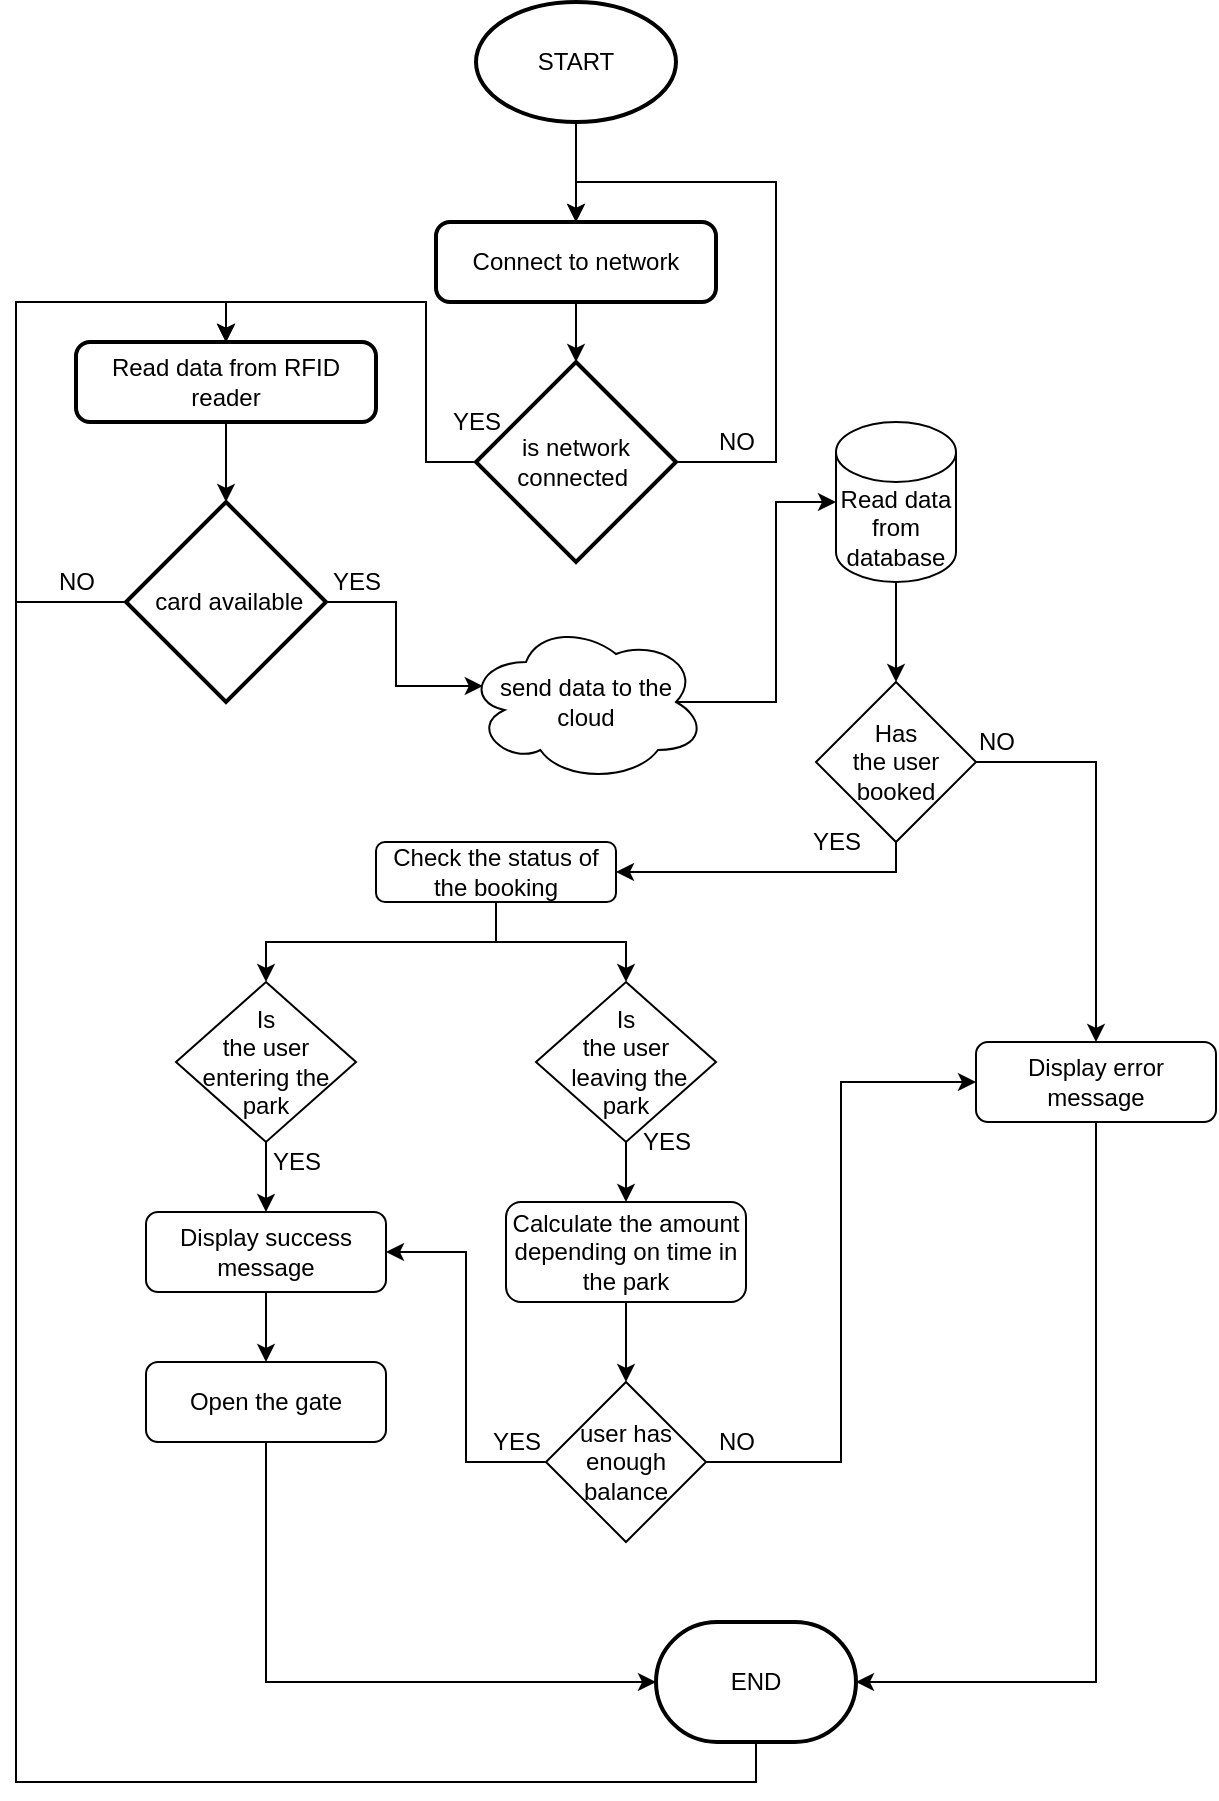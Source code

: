 <mxfile version="13.9.9" type="device"><diagram id="C5RBs43oDa-KdzZeNtuy" name="Page-1"><mxGraphModel dx="852" dy="504" grid="1" gridSize="10" guides="1" tooltips="1" connect="1" arrows="1" fold="1" page="1" pageScale="1" pageWidth="827" pageHeight="1169" math="0" shadow="0"><root><mxCell id="WIyWlLk6GJQsqaUBKTNV-0"/><mxCell id="WIyWlLk6GJQsqaUBKTNV-1" parent="WIyWlLk6GJQsqaUBKTNV-0"/><mxCell id="xQ9fc-NAWuZscE63ci8y-47" value="" style="edgeStyle=orthogonalEdgeStyle;rounded=0;orthogonalLoop=1;jettySize=auto;html=1;" edge="1" parent="WIyWlLk6GJQsqaUBKTNV-1" source="xQ9fc-NAWuZscE63ci8y-0" target="xQ9fc-NAWuZscE63ci8y-1"><mxGeometry relative="1" as="geometry"/></mxCell><mxCell id="xQ9fc-NAWuZscE63ci8y-0" value="START" style="strokeWidth=2;html=1;shape=mxgraph.flowchart.start_1;whiteSpace=wrap;" vertex="1" parent="WIyWlLk6GJQsqaUBKTNV-1"><mxGeometry x="320" y="30" width="100" height="60" as="geometry"/></mxCell><mxCell id="xQ9fc-NAWuZscE63ci8y-4" value="" style="edgeStyle=orthogonalEdgeStyle;rounded=0;orthogonalLoop=1;jettySize=auto;html=1;" edge="1" parent="WIyWlLk6GJQsqaUBKTNV-1" source="xQ9fc-NAWuZscE63ci8y-1" target="xQ9fc-NAWuZscE63ci8y-2"><mxGeometry relative="1" as="geometry"/></mxCell><mxCell id="xQ9fc-NAWuZscE63ci8y-1" value="Connect to network" style="rounded=1;whiteSpace=wrap;html=1;absoluteArcSize=1;arcSize=14;strokeWidth=2;" vertex="1" parent="WIyWlLk6GJQsqaUBKTNV-1"><mxGeometry x="300" y="140" width="140" height="40" as="geometry"/></mxCell><mxCell id="xQ9fc-NAWuZscE63ci8y-8" style="edgeStyle=orthogonalEdgeStyle;rounded=0;orthogonalLoop=1;jettySize=auto;html=1;entryX=0.5;entryY=0;entryDx=0;entryDy=0;" edge="1" parent="WIyWlLk6GJQsqaUBKTNV-1" source="xQ9fc-NAWuZscE63ci8y-2" target="xQ9fc-NAWuZscE63ci8y-7"><mxGeometry relative="1" as="geometry"/></mxCell><mxCell id="xQ9fc-NAWuZscE63ci8y-46" style="edgeStyle=orthogonalEdgeStyle;rounded=0;orthogonalLoop=1;jettySize=auto;html=1;exitX=1;exitY=0.5;exitDx=0;exitDy=0;exitPerimeter=0;entryX=0.5;entryY=0;entryDx=0;entryDy=0;" edge="1" parent="WIyWlLk6GJQsqaUBKTNV-1" source="xQ9fc-NAWuZscE63ci8y-2" target="xQ9fc-NAWuZscE63ci8y-1"><mxGeometry relative="1" as="geometry"><Array as="points"><mxPoint x="470" y="260"/><mxPoint x="470" y="120"/><mxPoint x="370" y="120"/></Array></mxGeometry></mxCell><mxCell id="xQ9fc-NAWuZscE63ci8y-2" value="is network connected&amp;nbsp;" style="strokeWidth=2;html=1;shape=mxgraph.flowchart.decision;whiteSpace=wrap;" vertex="1" parent="WIyWlLk6GJQsqaUBKTNV-1"><mxGeometry x="320" y="210" width="100" height="100" as="geometry"/></mxCell><mxCell id="xQ9fc-NAWuZscE63ci8y-6" value="NO" style="text;html=1;align=center;verticalAlign=middle;resizable=0;points=[];autosize=1;" vertex="1" parent="WIyWlLk6GJQsqaUBKTNV-1"><mxGeometry x="435" y="240" width="30" height="20" as="geometry"/></mxCell><mxCell id="xQ9fc-NAWuZscE63ci8y-10" value="" style="edgeStyle=orthogonalEdgeStyle;rounded=0;orthogonalLoop=1;jettySize=auto;html=1;" edge="1" parent="WIyWlLk6GJQsqaUBKTNV-1" source="xQ9fc-NAWuZscE63ci8y-7" target="xQ9fc-NAWuZscE63ci8y-9"><mxGeometry relative="1" as="geometry"/></mxCell><mxCell id="xQ9fc-NAWuZscE63ci8y-7" value="Read data from RFID reader" style="rounded=1;whiteSpace=wrap;html=1;absoluteArcSize=1;arcSize=14;strokeWidth=2;" vertex="1" parent="WIyWlLk6GJQsqaUBKTNV-1"><mxGeometry x="120" y="200" width="150" height="40" as="geometry"/></mxCell><mxCell id="xQ9fc-NAWuZscE63ci8y-13" style="edgeStyle=orthogonalEdgeStyle;rounded=0;orthogonalLoop=1;jettySize=auto;html=1;exitX=0;exitY=0.5;exitDx=0;exitDy=0;exitPerimeter=0;entryX=0.5;entryY=0;entryDx=0;entryDy=0;" edge="1" parent="WIyWlLk6GJQsqaUBKTNV-1" source="xQ9fc-NAWuZscE63ci8y-9" target="xQ9fc-NAWuZscE63ci8y-7"><mxGeometry relative="1" as="geometry"><Array as="points"><mxPoint x="90" y="330"/><mxPoint x="90" y="180"/><mxPoint x="195" y="180"/></Array></mxGeometry></mxCell><mxCell id="xQ9fc-NAWuZscE63ci8y-19" style="edgeStyle=orthogonalEdgeStyle;rounded=0;orthogonalLoop=1;jettySize=auto;html=1;exitX=1;exitY=0.5;exitDx=0;exitDy=0;exitPerimeter=0;entryX=0.07;entryY=0.4;entryDx=0;entryDy=0;entryPerimeter=0;" edge="1" parent="WIyWlLk6GJQsqaUBKTNV-1" source="xQ9fc-NAWuZscE63ci8y-9" target="xQ9fc-NAWuZscE63ci8y-18"><mxGeometry relative="1" as="geometry"/></mxCell><mxCell id="xQ9fc-NAWuZscE63ci8y-9" value="&amp;nbsp;card available" style="strokeWidth=2;html=1;shape=mxgraph.flowchart.decision;whiteSpace=wrap;" vertex="1" parent="WIyWlLk6GJQsqaUBKTNV-1"><mxGeometry x="145" y="280" width="100" height="100" as="geometry"/></mxCell><mxCell id="xQ9fc-NAWuZscE63ci8y-14" value="NO" style="text;html=1;align=center;verticalAlign=middle;resizable=0;points=[];autosize=1;" vertex="1" parent="WIyWlLk6GJQsqaUBKTNV-1"><mxGeometry x="105" y="310" width="30" height="20" as="geometry"/></mxCell><mxCell id="xQ9fc-NAWuZscE63ci8y-15" value="YES&lt;br&gt;" style="text;html=1;align=center;verticalAlign=middle;resizable=0;points=[];autosize=1;" vertex="1" parent="WIyWlLk6GJQsqaUBKTNV-1"><mxGeometry x="300" y="230" width="40" height="20" as="geometry"/></mxCell><mxCell id="xQ9fc-NAWuZscE63ci8y-21" value="" style="edgeStyle=orthogonalEdgeStyle;rounded=0;orthogonalLoop=1;jettySize=auto;html=1;exitX=0.875;exitY=0.5;exitDx=0;exitDy=0;exitPerimeter=0;" edge="1" parent="WIyWlLk6GJQsqaUBKTNV-1" source="xQ9fc-NAWuZscE63ci8y-18" target="xQ9fc-NAWuZscE63ci8y-20"><mxGeometry relative="1" as="geometry"><Array as="points"><mxPoint x="470" y="380"/><mxPoint x="470" y="280"/></Array></mxGeometry></mxCell><mxCell id="xQ9fc-NAWuZscE63ci8y-18" value="send data to the cloud" style="ellipse;shape=cloud;whiteSpace=wrap;html=1;" vertex="1" parent="WIyWlLk6GJQsqaUBKTNV-1"><mxGeometry x="315" y="340" width="120" height="80" as="geometry"/></mxCell><mxCell id="xQ9fc-NAWuZscE63ci8y-24" style="edgeStyle=orthogonalEdgeStyle;rounded=0;orthogonalLoop=1;jettySize=auto;html=1;entryX=0.5;entryY=0;entryDx=0;entryDy=0;" edge="1" parent="WIyWlLk6GJQsqaUBKTNV-1" source="xQ9fc-NAWuZscE63ci8y-20" target="xQ9fc-NAWuZscE63ci8y-23"><mxGeometry relative="1" as="geometry"/></mxCell><mxCell id="xQ9fc-NAWuZscE63ci8y-20" value="Read data from database" style="shape=cylinder3;whiteSpace=wrap;html=1;boundedLbl=1;backgroundOutline=1;size=15;" vertex="1" parent="WIyWlLk6GJQsqaUBKTNV-1"><mxGeometry x="500" y="240" width="60" height="80" as="geometry"/></mxCell><mxCell id="xQ9fc-NAWuZscE63ci8y-29" style="edgeStyle=orthogonalEdgeStyle;rounded=0;orthogonalLoop=1;jettySize=auto;html=1;entryX=1;entryY=0.5;entryDx=0;entryDy=0;" edge="1" parent="WIyWlLk6GJQsqaUBKTNV-1" source="xQ9fc-NAWuZscE63ci8y-23" target="xQ9fc-NAWuZscE63ci8y-26"><mxGeometry relative="1" as="geometry"><Array as="points"><mxPoint x="530" y="465"/></Array></mxGeometry></mxCell><mxCell id="xQ9fc-NAWuZscE63ci8y-50" style="edgeStyle=orthogonalEdgeStyle;rounded=0;orthogonalLoop=1;jettySize=auto;html=1;entryX=0.5;entryY=0;entryDx=0;entryDy=0;" edge="1" parent="WIyWlLk6GJQsqaUBKTNV-1" source="xQ9fc-NAWuZscE63ci8y-23" target="xQ9fc-NAWuZscE63ci8y-49"><mxGeometry relative="1" as="geometry"><Array as="points"><mxPoint x="630" y="410"/></Array></mxGeometry></mxCell><mxCell id="xQ9fc-NAWuZscE63ci8y-23" value="Has &lt;br&gt;the user booked" style="rhombus;whiteSpace=wrap;html=1;" vertex="1" parent="WIyWlLk6GJQsqaUBKTNV-1"><mxGeometry x="490" y="370" width="80" height="80" as="geometry"/></mxCell><mxCell id="xQ9fc-NAWuZscE63ci8y-33" style="edgeStyle=orthogonalEdgeStyle;rounded=0;orthogonalLoop=1;jettySize=auto;html=1;" edge="1" parent="WIyWlLk6GJQsqaUBKTNV-1" source="xQ9fc-NAWuZscE63ci8y-26" target="xQ9fc-NAWuZscE63ci8y-28"><mxGeometry relative="1" as="geometry"><Array as="points"><mxPoint x="330" y="500"/><mxPoint x="215" y="500"/></Array></mxGeometry></mxCell><mxCell id="xQ9fc-NAWuZscE63ci8y-34" style="edgeStyle=orthogonalEdgeStyle;rounded=0;orthogonalLoop=1;jettySize=auto;html=1;entryX=0.5;entryY=0;entryDx=0;entryDy=0;" edge="1" parent="WIyWlLk6GJQsqaUBKTNV-1" source="xQ9fc-NAWuZscE63ci8y-26" target="xQ9fc-NAWuZscE63ci8y-27"><mxGeometry relative="1" as="geometry"/></mxCell><mxCell id="xQ9fc-NAWuZscE63ci8y-26" value="Check the status of the booking" style="rounded=1;whiteSpace=wrap;html=1;" vertex="1" parent="WIyWlLk6GJQsqaUBKTNV-1"><mxGeometry x="270" y="450" width="120" height="30" as="geometry"/></mxCell><mxCell id="xQ9fc-NAWuZscE63ci8y-31" value="" style="edgeStyle=orthogonalEdgeStyle;rounded=0;orthogonalLoop=1;jettySize=auto;html=1;" edge="1" parent="WIyWlLk6GJQsqaUBKTNV-1" source="xQ9fc-NAWuZscE63ci8y-27" target="xQ9fc-NAWuZscE63ci8y-30"><mxGeometry relative="1" as="geometry"/></mxCell><mxCell id="xQ9fc-NAWuZscE63ci8y-27" value="Is &lt;br&gt;the user&lt;br&gt;&amp;nbsp;leaving the park" style="rhombus;whiteSpace=wrap;html=1;" vertex="1" parent="WIyWlLk6GJQsqaUBKTNV-1"><mxGeometry x="350" y="520" width="90" height="80" as="geometry"/></mxCell><mxCell id="xQ9fc-NAWuZscE63ci8y-36" value="" style="edgeStyle=orthogonalEdgeStyle;rounded=0;orthogonalLoop=1;jettySize=auto;html=1;" edge="1" parent="WIyWlLk6GJQsqaUBKTNV-1" source="xQ9fc-NAWuZscE63ci8y-28" target="xQ9fc-NAWuZscE63ci8y-35"><mxGeometry relative="1" as="geometry"/></mxCell><mxCell id="xQ9fc-NAWuZscE63ci8y-28" value="Is &lt;br&gt;the user entering the park" style="rhombus;whiteSpace=wrap;html=1;" vertex="1" parent="WIyWlLk6GJQsqaUBKTNV-1"><mxGeometry x="170" y="520" width="90" height="80" as="geometry"/></mxCell><mxCell id="xQ9fc-NAWuZscE63ci8y-40" value="" style="edgeStyle=orthogonalEdgeStyle;rounded=0;orthogonalLoop=1;jettySize=auto;html=1;" edge="1" parent="WIyWlLk6GJQsqaUBKTNV-1" source="xQ9fc-NAWuZscE63ci8y-30" target="xQ9fc-NAWuZscE63ci8y-32"><mxGeometry relative="1" as="geometry"/></mxCell><mxCell id="xQ9fc-NAWuZscE63ci8y-30" value="Calculate the amount depending on time in the park" style="rounded=1;whiteSpace=wrap;html=1;" vertex="1" parent="WIyWlLk6GJQsqaUBKTNV-1"><mxGeometry x="335" y="630" width="120" height="50" as="geometry"/></mxCell><mxCell id="xQ9fc-NAWuZscE63ci8y-37" style="edgeStyle=orthogonalEdgeStyle;rounded=0;orthogonalLoop=1;jettySize=auto;html=1;exitX=0;exitY=0.5;exitDx=0;exitDy=0;entryX=1;entryY=0.5;entryDx=0;entryDy=0;" edge="1" parent="WIyWlLk6GJQsqaUBKTNV-1" source="xQ9fc-NAWuZscE63ci8y-32" target="xQ9fc-NAWuZscE63ci8y-35"><mxGeometry relative="1" as="geometry"/></mxCell><mxCell id="xQ9fc-NAWuZscE63ci8y-52" style="edgeStyle=orthogonalEdgeStyle;rounded=0;orthogonalLoop=1;jettySize=auto;html=1;entryX=0;entryY=0.5;entryDx=0;entryDy=0;" edge="1" parent="WIyWlLk6GJQsqaUBKTNV-1" source="xQ9fc-NAWuZscE63ci8y-32" target="xQ9fc-NAWuZscE63ci8y-49"><mxGeometry relative="1" as="geometry"/></mxCell><mxCell id="xQ9fc-NAWuZscE63ci8y-32" value="user has enough balance" style="rhombus;whiteSpace=wrap;html=1;" vertex="1" parent="WIyWlLk6GJQsqaUBKTNV-1"><mxGeometry x="355" y="720" width="80" height="80" as="geometry"/></mxCell><mxCell id="xQ9fc-NAWuZscE63ci8y-39" value="" style="edgeStyle=orthogonalEdgeStyle;rounded=0;orthogonalLoop=1;jettySize=auto;html=1;" edge="1" parent="WIyWlLk6GJQsqaUBKTNV-1" source="xQ9fc-NAWuZscE63ci8y-35" target="xQ9fc-NAWuZscE63ci8y-38"><mxGeometry relative="1" as="geometry"/></mxCell><mxCell id="xQ9fc-NAWuZscE63ci8y-35" value="Display success message" style="rounded=1;whiteSpace=wrap;html=1;" vertex="1" parent="WIyWlLk6GJQsqaUBKTNV-1"><mxGeometry x="155" y="635" width="120" height="40" as="geometry"/></mxCell><mxCell id="xQ9fc-NAWuZscE63ci8y-42" style="edgeStyle=orthogonalEdgeStyle;rounded=0;orthogonalLoop=1;jettySize=auto;html=1;entryX=0;entryY=0.5;entryDx=0;entryDy=0;entryPerimeter=0;" edge="1" parent="WIyWlLk6GJQsqaUBKTNV-1" source="xQ9fc-NAWuZscE63ci8y-38" target="xQ9fc-NAWuZscE63ci8y-41"><mxGeometry relative="1" as="geometry"><Array as="points"><mxPoint x="215" y="870"/></Array></mxGeometry></mxCell><mxCell id="xQ9fc-NAWuZscE63ci8y-38" value="Open the gate" style="rounded=1;whiteSpace=wrap;html=1;" vertex="1" parent="WIyWlLk6GJQsqaUBKTNV-1"><mxGeometry x="155" y="710" width="120" height="40" as="geometry"/></mxCell><mxCell id="xQ9fc-NAWuZscE63ci8y-56" style="edgeStyle=orthogonalEdgeStyle;rounded=0;orthogonalLoop=1;jettySize=auto;html=1;exitX=0.5;exitY=1;exitDx=0;exitDy=0;exitPerimeter=0;entryX=0.5;entryY=0;entryDx=0;entryDy=0;" edge="1" parent="WIyWlLk6GJQsqaUBKTNV-1" source="xQ9fc-NAWuZscE63ci8y-41" target="xQ9fc-NAWuZscE63ci8y-7"><mxGeometry relative="1" as="geometry"><mxPoint x="50" y="410" as="targetPoint"/><Array as="points"><mxPoint x="460" y="920"/><mxPoint x="90" y="920"/><mxPoint x="90" y="180"/><mxPoint x="195" y="180"/></Array></mxGeometry></mxCell><mxCell id="xQ9fc-NAWuZscE63ci8y-41" value="END" style="strokeWidth=2;html=1;shape=mxgraph.flowchart.terminator;whiteSpace=wrap;" vertex="1" parent="WIyWlLk6GJQsqaUBKTNV-1"><mxGeometry x="410" y="840" width="100" height="60" as="geometry"/></mxCell><mxCell id="xQ9fc-NAWuZscE63ci8y-43" value="YES" style="text;html=1;align=center;verticalAlign=middle;resizable=0;points=[];autosize=1;" vertex="1" parent="WIyWlLk6GJQsqaUBKTNV-1"><mxGeometry x="480" y="440" width="40" height="20" as="geometry"/></mxCell><mxCell id="xQ9fc-NAWuZscE63ci8y-44" value="YES" style="text;html=1;align=center;verticalAlign=middle;resizable=0;points=[];autosize=1;" vertex="1" parent="WIyWlLk6GJQsqaUBKTNV-1"><mxGeometry x="210" y="600" width="40" height="20" as="geometry"/></mxCell><mxCell id="xQ9fc-NAWuZscE63ci8y-45" value="YES" style="text;html=1;align=center;verticalAlign=middle;resizable=0;points=[];autosize=1;" vertex="1" parent="WIyWlLk6GJQsqaUBKTNV-1"><mxGeometry x="395" y="590" width="40" height="20" as="geometry"/></mxCell><mxCell id="xQ9fc-NAWuZscE63ci8y-48" value="YES" style="text;html=1;align=center;verticalAlign=middle;resizable=0;points=[];autosize=1;" vertex="1" parent="WIyWlLk6GJQsqaUBKTNV-1"><mxGeometry x="320" y="740" width="40" height="20" as="geometry"/></mxCell><mxCell id="xQ9fc-NAWuZscE63ci8y-54" style="edgeStyle=orthogonalEdgeStyle;rounded=0;orthogonalLoop=1;jettySize=auto;html=1;entryX=1;entryY=0.5;entryDx=0;entryDy=0;entryPerimeter=0;" edge="1" parent="WIyWlLk6GJQsqaUBKTNV-1" source="xQ9fc-NAWuZscE63ci8y-49" target="xQ9fc-NAWuZscE63ci8y-41"><mxGeometry relative="1" as="geometry"><Array as="points"><mxPoint x="630" y="870"/></Array></mxGeometry></mxCell><mxCell id="xQ9fc-NAWuZscE63ci8y-49" value="Display error message" style="rounded=1;whiteSpace=wrap;html=1;" vertex="1" parent="WIyWlLk6GJQsqaUBKTNV-1"><mxGeometry x="570" y="550" width="120" height="40" as="geometry"/></mxCell><mxCell id="xQ9fc-NAWuZscE63ci8y-51" value="NO" style="text;html=1;align=center;verticalAlign=middle;resizable=0;points=[];autosize=1;" vertex="1" parent="WIyWlLk6GJQsqaUBKTNV-1"><mxGeometry x="565" y="390" width="30" height="20" as="geometry"/></mxCell><mxCell id="xQ9fc-NAWuZscE63ci8y-53" value="NO" style="text;html=1;align=center;verticalAlign=middle;resizable=0;points=[];autosize=1;" vertex="1" parent="WIyWlLk6GJQsqaUBKTNV-1"><mxGeometry x="435" y="740" width="30" height="20" as="geometry"/></mxCell><mxCell id="xQ9fc-NAWuZscE63ci8y-57" value="YES" style="text;html=1;align=center;verticalAlign=middle;resizable=0;points=[];autosize=1;" vertex="1" parent="WIyWlLk6GJQsqaUBKTNV-1"><mxGeometry x="240" y="310" width="40" height="20" as="geometry"/></mxCell></root></mxGraphModel></diagram></mxfile>